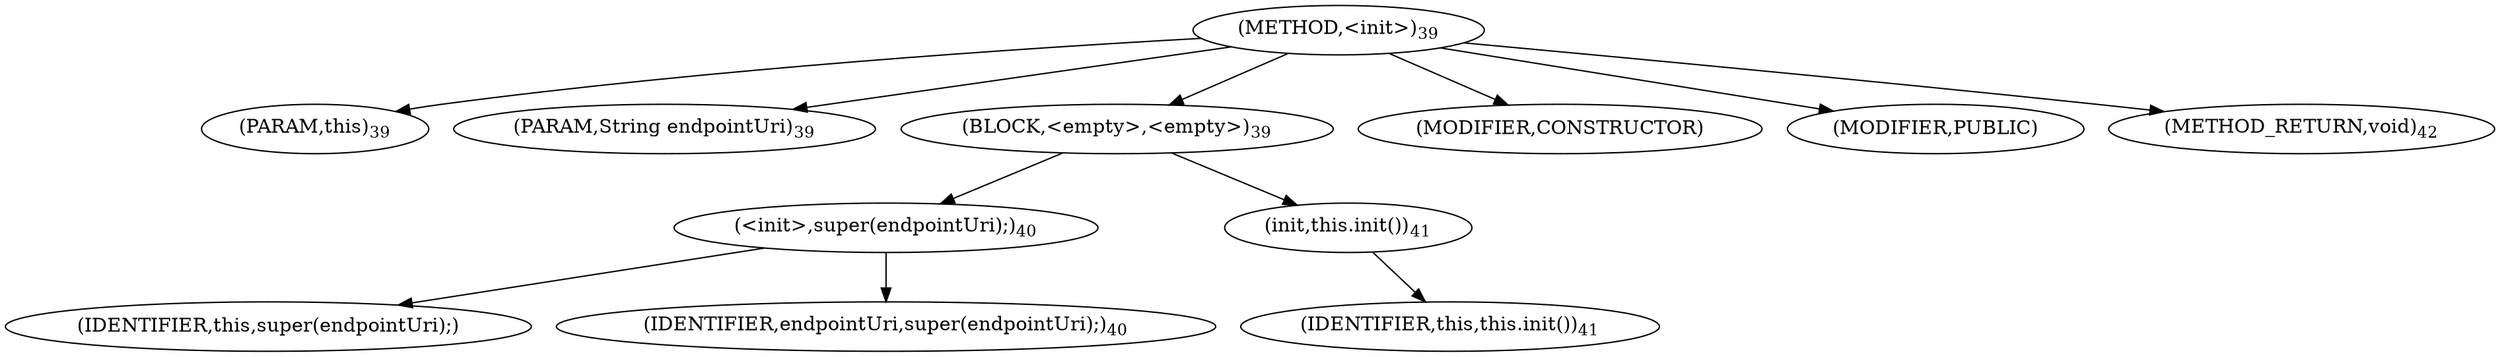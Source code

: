 digraph "&lt;init&gt;" {  
"63" [label = <(METHOD,&lt;init&gt;)<SUB>39</SUB>> ]
"6" [label = <(PARAM,this)<SUB>39</SUB>> ]
"64" [label = <(PARAM,String endpointUri)<SUB>39</SUB>> ]
"65" [label = <(BLOCK,&lt;empty&gt;,&lt;empty&gt;)<SUB>39</SUB>> ]
"66" [label = <(&lt;init&gt;,super(endpointUri);)<SUB>40</SUB>> ]
"5" [label = <(IDENTIFIER,this,super(endpointUri);)> ]
"67" [label = <(IDENTIFIER,endpointUri,super(endpointUri);)<SUB>40</SUB>> ]
"68" [label = <(init,this.init())<SUB>41</SUB>> ]
"7" [label = <(IDENTIFIER,this,this.init())<SUB>41</SUB>> ]
"69" [label = <(MODIFIER,CONSTRUCTOR)> ]
"70" [label = <(MODIFIER,PUBLIC)> ]
"71" [label = <(METHOD_RETURN,void)<SUB>42</SUB>> ]
  "63" -> "6" 
  "63" -> "64" 
  "63" -> "65" 
  "63" -> "69" 
  "63" -> "70" 
  "63" -> "71" 
  "65" -> "66" 
  "65" -> "68" 
  "66" -> "5" 
  "66" -> "67" 
  "68" -> "7" 
}
